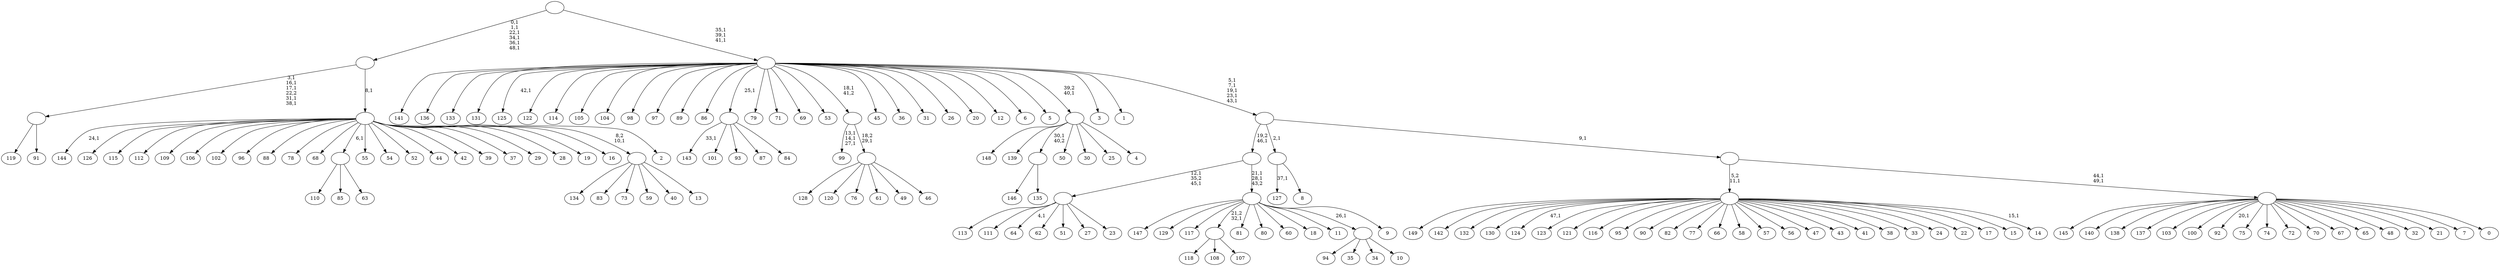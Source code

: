 digraph T {
	200 [label="149"]
	199 [label="148"]
	198 [label="147"]
	197 [label="146"]
	196 [label="145"]
	195 [label="144"]
	193 [label="143"]
	191 [label="142"]
	190 [label="141"]
	189 [label="140"]
	188 [label="139"]
	187 [label="138"]
	186 [label="137"]
	185 [label="136"]
	184 [label="135"]
	183 [label=""]
	182 [label="134"]
	181 [label="133"]
	180 [label="132"]
	179 [label="131"]
	178 [label="130"]
	177 [label="129"]
	176 [label="128"]
	175 [label="127"]
	173 [label="126"]
	172 [label="125"]
	170 [label="124"]
	168 [label="123"]
	167 [label="122"]
	166 [label="121"]
	165 [label="120"]
	164 [label="119"]
	163 [label="118"]
	162 [label="117"]
	161 [label="116"]
	160 [label="115"]
	159 [label="114"]
	158 [label="113"]
	157 [label="112"]
	156 [label="111"]
	155 [label="110"]
	154 [label="109"]
	153 [label="108"]
	152 [label="107"]
	151 [label=""]
	150 [label="106"]
	149 [label="105"]
	148 [label="104"]
	147 [label="103"]
	146 [label="102"]
	145 [label="101"]
	144 [label="100"]
	143 [label="99"]
	139 [label="98"]
	138 [label="97"]
	137 [label="96"]
	136 [label="95"]
	135 [label="94"]
	134 [label="93"]
	133 [label="92"]
	131 [label="91"]
	130 [label=""]
	125 [label="90"]
	124 [label="89"]
	123 [label="88"]
	122 [label="87"]
	121 [label="86"]
	120 [label="85"]
	119 [label="84"]
	118 [label=""]
	117 [label="83"]
	116 [label="82"]
	115 [label="81"]
	114 [label="80"]
	113 [label="79"]
	112 [label="78"]
	111 [label="77"]
	110 [label="76"]
	109 [label="75"]
	108 [label="74"]
	107 [label="73"]
	106 [label="72"]
	105 [label="71"]
	104 [label="70"]
	103 [label="69"]
	102 [label="68"]
	101 [label="67"]
	100 [label="66"]
	99 [label="65"]
	98 [label="64"]
	96 [label="63"]
	95 [label=""]
	94 [label="62"]
	93 [label="61"]
	92 [label="60"]
	91 [label="59"]
	90 [label="58"]
	89 [label="57"]
	88 [label="56"]
	87 [label="55"]
	86 [label="54"]
	85 [label="53"]
	84 [label="52"]
	83 [label="51"]
	82 [label="50"]
	81 [label="49"]
	80 [label="48"]
	79 [label="47"]
	78 [label="46"]
	77 [label=""]
	76 [label=""]
	75 [label="45"]
	74 [label="44"]
	73 [label="43"]
	72 [label="42"]
	71 [label="41"]
	70 [label="40"]
	69 [label="39"]
	68 [label="38"]
	67 [label="37"]
	66 [label="36"]
	65 [label="35"]
	64 [label="34"]
	63 [label="33"]
	62 [label="32"]
	61 [label="31"]
	60 [label="30"]
	59 [label="29"]
	58 [label="28"]
	57 [label="27"]
	56 [label="26"]
	55 [label="25"]
	54 [label="24"]
	53 [label="23"]
	52 [label=""]
	50 [label="22"]
	49 [label="21"]
	48 [label="20"]
	47 [label="19"]
	46 [label="18"]
	45 [label="17"]
	44 [label="16"]
	43 [label="15"]
	42 [label="14"]
	40 [label=""]
	39 [label="13"]
	38 [label=""]
	37 [label="12"]
	36 [label="11"]
	35 [label="10"]
	34 [label=""]
	33 [label="9"]
	32 [label=""]
	30 [label=""]
	29 [label="8"]
	28 [label=""]
	27 [label="7"]
	26 [label="6"]
	25 [label="5"]
	24 [label="4"]
	23 [label=""]
	22 [label="3"]
	21 [label="2"]
	20 [label=""]
	19 [label=""]
	13 [label="1"]
	12 [label="0"]
	11 [label=""]
	9 [label=""]
	8 [label=""]
	3 [label=""]
	0 [label=""]
	183 -> 197 [label=""]
	183 -> 184 [label=""]
	151 -> 163 [label=""]
	151 -> 153 [label=""]
	151 -> 152 [label=""]
	130 -> 164 [label=""]
	130 -> 131 [label=""]
	118 -> 193 [label="33,1"]
	118 -> 145 [label=""]
	118 -> 134 [label=""]
	118 -> 122 [label=""]
	118 -> 119 [label=""]
	95 -> 155 [label=""]
	95 -> 120 [label=""]
	95 -> 96 [label=""]
	77 -> 176 [label=""]
	77 -> 165 [label=""]
	77 -> 110 [label=""]
	77 -> 93 [label=""]
	77 -> 81 [label=""]
	77 -> 78 [label=""]
	76 -> 143 [label="13,1\n14,1\n27,1"]
	76 -> 77 [label="18,2\n29,1"]
	52 -> 98 [label="4,1"]
	52 -> 158 [label=""]
	52 -> 156 [label=""]
	52 -> 94 [label=""]
	52 -> 83 [label=""]
	52 -> 57 [label=""]
	52 -> 53 [label=""]
	40 -> 42 [label="15,1"]
	40 -> 170 [label="47,1"]
	40 -> 200 [label=""]
	40 -> 191 [label=""]
	40 -> 180 [label=""]
	40 -> 178 [label=""]
	40 -> 168 [label=""]
	40 -> 166 [label=""]
	40 -> 161 [label=""]
	40 -> 136 [label=""]
	40 -> 125 [label=""]
	40 -> 116 [label=""]
	40 -> 111 [label=""]
	40 -> 100 [label=""]
	40 -> 90 [label=""]
	40 -> 89 [label=""]
	40 -> 88 [label=""]
	40 -> 79 [label=""]
	40 -> 73 [label=""]
	40 -> 71 [label=""]
	40 -> 68 [label=""]
	40 -> 63 [label=""]
	40 -> 54 [label=""]
	40 -> 50 [label=""]
	40 -> 45 [label=""]
	40 -> 43 [label=""]
	38 -> 182 [label=""]
	38 -> 117 [label=""]
	38 -> 107 [label=""]
	38 -> 91 [label=""]
	38 -> 70 [label=""]
	38 -> 39 [label=""]
	34 -> 135 [label=""]
	34 -> 65 [label=""]
	34 -> 64 [label=""]
	34 -> 35 [label=""]
	32 -> 198 [label=""]
	32 -> 177 [label=""]
	32 -> 162 [label=""]
	32 -> 151 [label="21,2\n32,1"]
	32 -> 115 [label=""]
	32 -> 114 [label=""]
	32 -> 92 [label=""]
	32 -> 46 [label=""]
	32 -> 36 [label=""]
	32 -> 34 [label="26,1"]
	32 -> 33 [label=""]
	30 -> 32 [label="21,1\n28,1\n43,2"]
	30 -> 52 [label="12,1\n35,2\n45,1"]
	28 -> 175 [label="37,1"]
	28 -> 29 [label=""]
	23 -> 199 [label=""]
	23 -> 188 [label=""]
	23 -> 183 [label="30,1\n40,2"]
	23 -> 82 [label=""]
	23 -> 60 [label=""]
	23 -> 55 [label=""]
	23 -> 24 [label=""]
	20 -> 195 [label="24,1"]
	20 -> 173 [label=""]
	20 -> 160 [label=""]
	20 -> 157 [label=""]
	20 -> 154 [label=""]
	20 -> 150 [label=""]
	20 -> 146 [label=""]
	20 -> 137 [label=""]
	20 -> 123 [label=""]
	20 -> 112 [label=""]
	20 -> 102 [label=""]
	20 -> 95 [label="6,1"]
	20 -> 87 [label=""]
	20 -> 86 [label=""]
	20 -> 84 [label=""]
	20 -> 74 [label=""]
	20 -> 72 [label=""]
	20 -> 69 [label=""]
	20 -> 67 [label=""]
	20 -> 59 [label=""]
	20 -> 58 [label=""]
	20 -> 47 [label=""]
	20 -> 44 [label=""]
	20 -> 38 [label="8,2\n10,1"]
	20 -> 21 [label=""]
	19 -> 130 [label="3,1\n16,1\n17,1\n22,2\n31,1\n38,1"]
	19 -> 20 [label="8,1"]
	11 -> 133 [label="20,1"]
	11 -> 196 [label=""]
	11 -> 189 [label=""]
	11 -> 187 [label=""]
	11 -> 186 [label=""]
	11 -> 147 [label=""]
	11 -> 144 [label=""]
	11 -> 109 [label=""]
	11 -> 108 [label=""]
	11 -> 106 [label=""]
	11 -> 104 [label=""]
	11 -> 101 [label=""]
	11 -> 99 [label=""]
	11 -> 80 [label=""]
	11 -> 62 [label=""]
	11 -> 49 [label=""]
	11 -> 27 [label=""]
	11 -> 12 [label=""]
	9 -> 11 [label="44,1\n49,1"]
	9 -> 40 [label="5,2\n11,1"]
	8 -> 30 [label="19,2\n46,1"]
	8 -> 28 [label="2,1"]
	8 -> 9 [label="9,1"]
	3 -> 8 [label="5,1\n7,1\n19,1\n23,1\n43,1"]
	3 -> 172 [label="42,1"]
	3 -> 190 [label=""]
	3 -> 185 [label=""]
	3 -> 181 [label=""]
	3 -> 179 [label=""]
	3 -> 167 [label=""]
	3 -> 159 [label=""]
	3 -> 149 [label=""]
	3 -> 148 [label=""]
	3 -> 139 [label=""]
	3 -> 138 [label=""]
	3 -> 124 [label=""]
	3 -> 121 [label=""]
	3 -> 118 [label="25,1"]
	3 -> 113 [label=""]
	3 -> 105 [label=""]
	3 -> 103 [label=""]
	3 -> 85 [label=""]
	3 -> 76 [label="18,1\n41,2"]
	3 -> 75 [label=""]
	3 -> 66 [label=""]
	3 -> 61 [label=""]
	3 -> 56 [label=""]
	3 -> 48 [label=""]
	3 -> 37 [label=""]
	3 -> 26 [label=""]
	3 -> 25 [label=""]
	3 -> 23 [label="39,2\n40,1"]
	3 -> 22 [label=""]
	3 -> 13 [label=""]
	0 -> 3 [label="35,1\n39,1\n41,1"]
	0 -> 19 [label="0,1\n1,1\n22,1\n34,1\n36,1\n48,1"]
}

